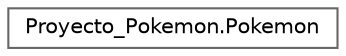 digraph "Graphical Class Hierarchy"
{
 // INTERACTIVE_SVG=YES
 // LATEX_PDF_SIZE
  bgcolor="transparent";
  edge [fontname=Helvetica,fontsize=10,labelfontname=Helvetica,labelfontsize=10];
  node [fontname=Helvetica,fontsize=10,shape=box,height=0.2,width=0.4];
  rankdir="LR";
  Node0 [id="Node000000",label="Proyecto_Pokemon.Pokemon",height=0.2,width=0.4,color="grey40", fillcolor="white", style="filled",URL="$classProyecto__Pokemon_1_1Pokemon.html",tooltip="clase que representa un pokemon en la simulacion de batalla"];
}
